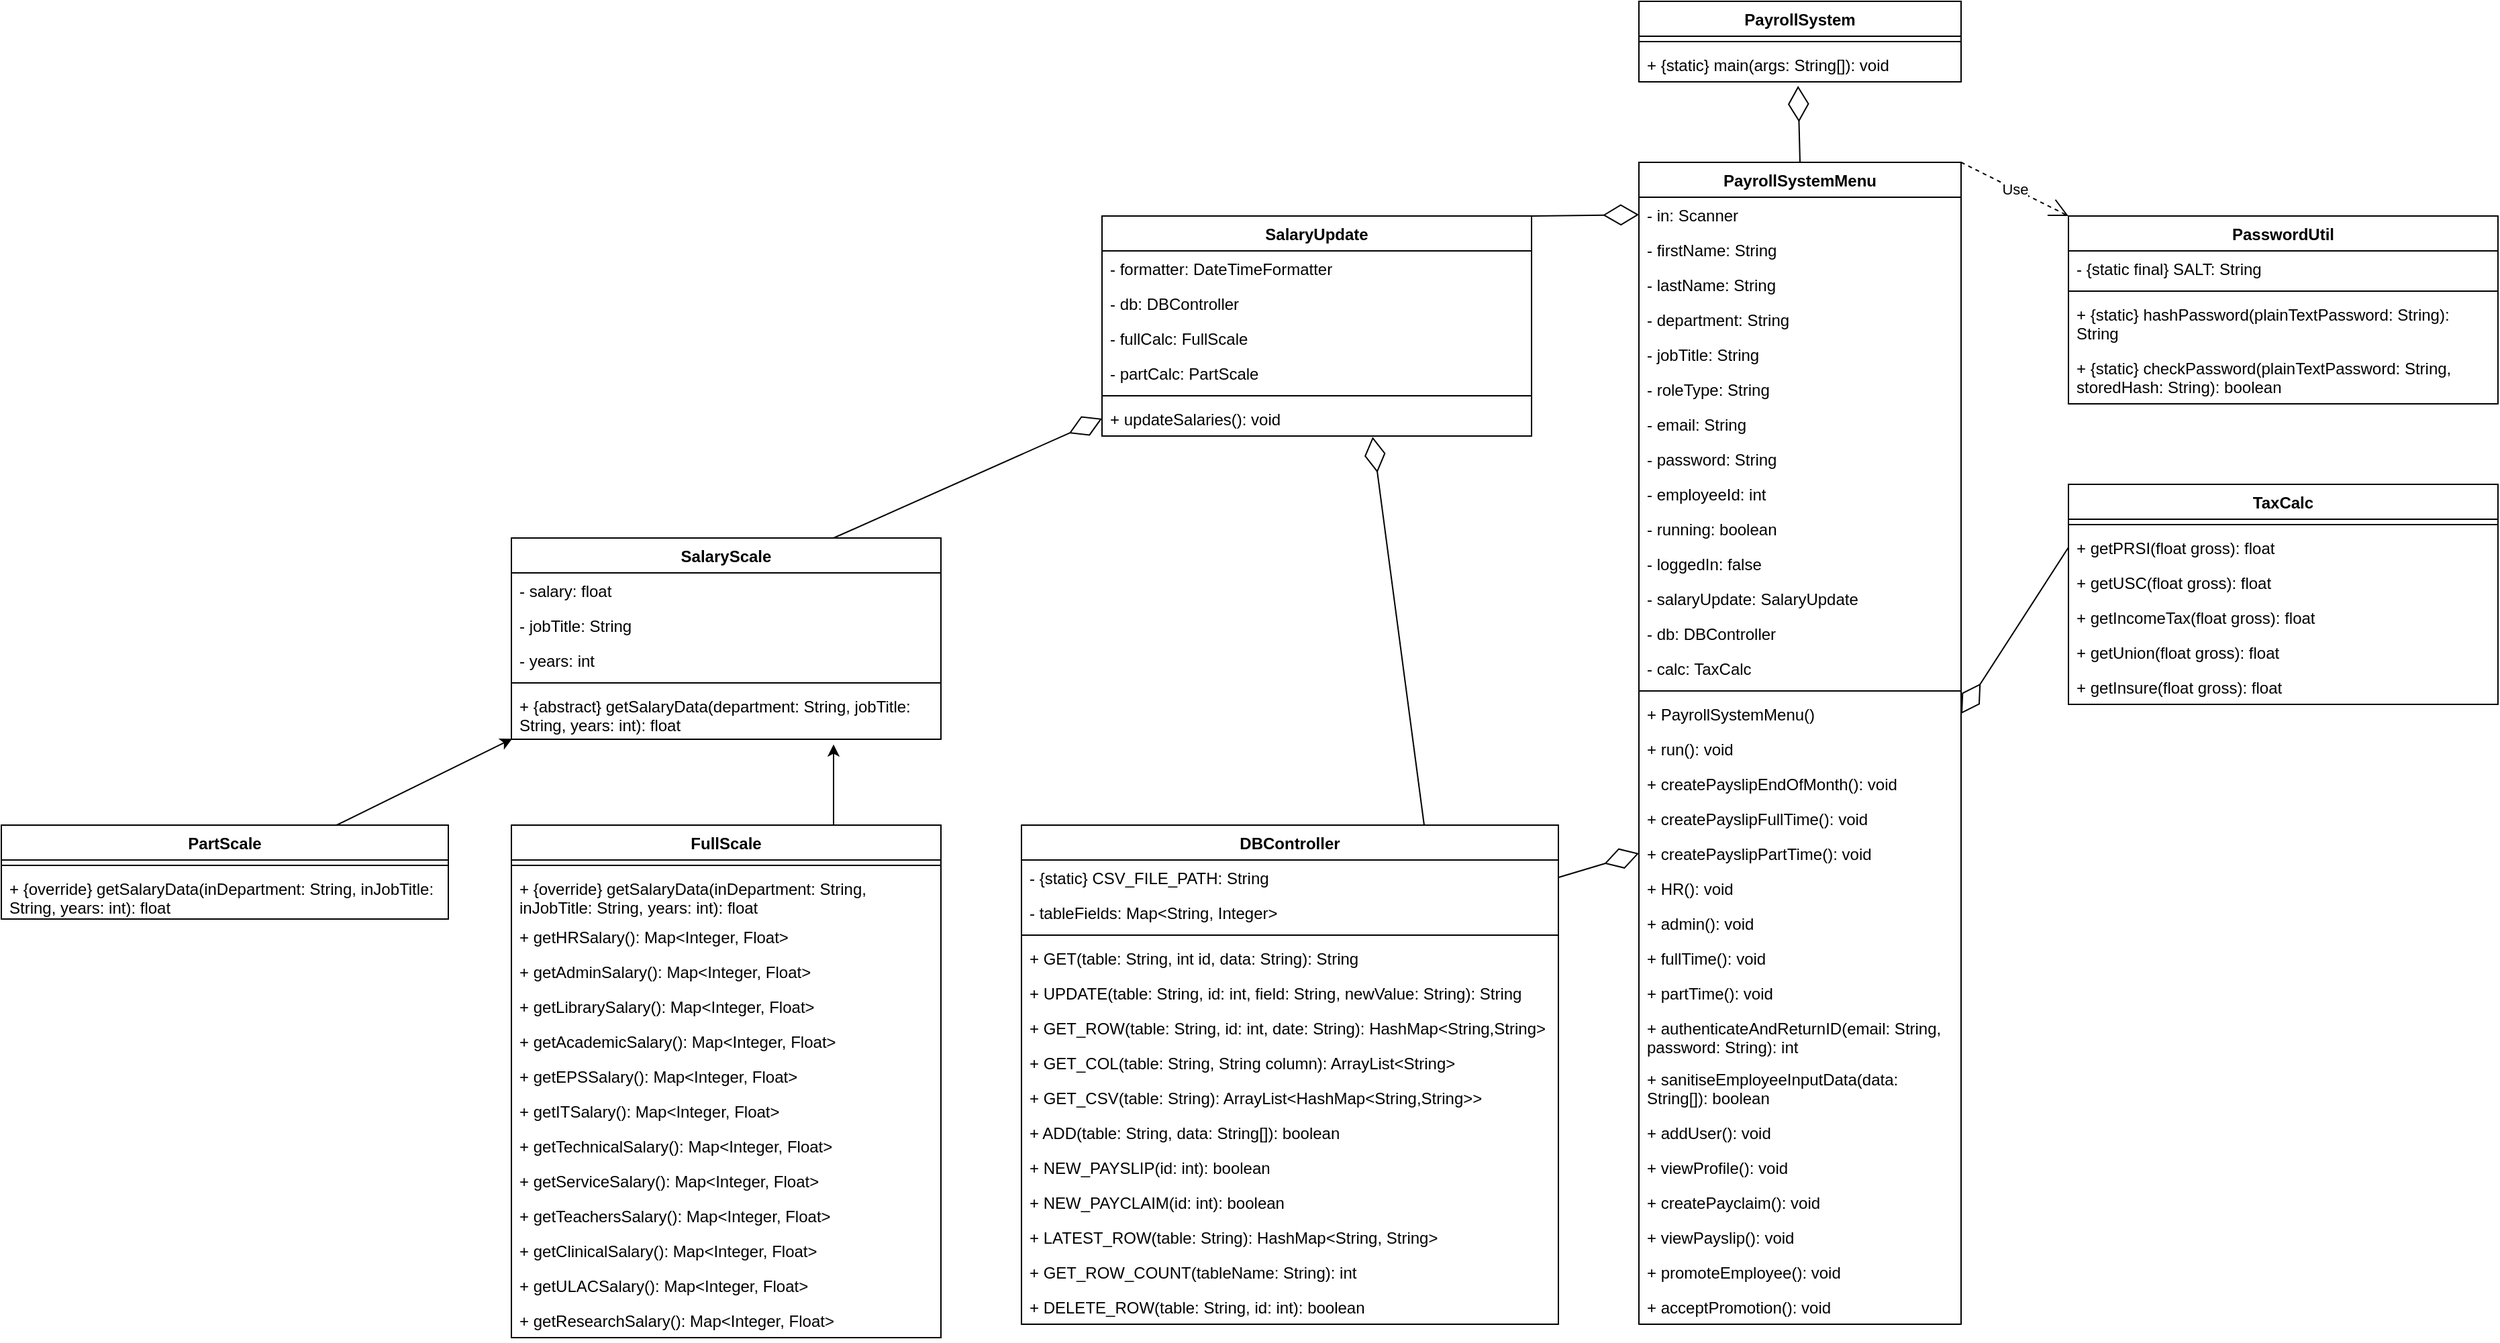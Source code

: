 <mxfile version="24.7.17">
  <diagram name="Page-1" id="b5b7bab2-c9e2-2cf4-8b2a-24fd1a2a6d21">
    <mxGraphModel dx="3596" dy="1406" grid="1" gridSize="10" guides="1" tooltips="1" connect="1" arrows="1" fold="1" page="1" pageScale="1" pageWidth="827" pageHeight="1169" background="none" math="0" shadow="0">
      <root>
        <mxCell id="0" />
        <mxCell id="1" parent="0" />
        <mxCell id="mPwAxX8d5oP5hzSvpfBp-22" value="PayrollSystem" style="swimlane;fontStyle=1;align=center;verticalAlign=top;childLayout=stackLayout;horizontal=1;startSize=26;horizontalStack=0;resizeParent=1;resizeParentMax=0;resizeLast=0;collapsible=1;marginBottom=0;whiteSpace=wrap;html=1;" parent="1" vertex="1">
          <mxGeometry x="320" width="240" height="60" as="geometry" />
        </mxCell>
        <mxCell id="mPwAxX8d5oP5hzSvpfBp-24" value="" style="line;strokeWidth=1;fillColor=none;align=left;verticalAlign=middle;spacingTop=-1;spacingLeft=3;spacingRight=3;rotatable=0;labelPosition=right;points=[];portConstraint=eastwest;strokeColor=inherit;" parent="mPwAxX8d5oP5hzSvpfBp-22" vertex="1">
          <mxGeometry y="26" width="240" height="8" as="geometry" />
        </mxCell>
        <mxCell id="mPwAxX8d5oP5hzSvpfBp-25" value="+ {static} main(args: String[]): void" style="text;strokeColor=none;fillColor=none;align=left;verticalAlign=top;spacingLeft=4;spacingRight=4;overflow=hidden;rotatable=0;points=[[0,0.5],[1,0.5]];portConstraint=eastwest;whiteSpace=wrap;html=1;" parent="mPwAxX8d5oP5hzSvpfBp-22" vertex="1">
          <mxGeometry y="34" width="240" height="26" as="geometry" />
        </mxCell>
        <mxCell id="mPwAxX8d5oP5hzSvpfBp-26" value="PayrollSystemMenu" style="swimlane;fontStyle=1;align=center;verticalAlign=top;childLayout=stackLayout;horizontal=1;startSize=26;horizontalStack=0;resizeParent=1;resizeParentMax=0;resizeLast=0;collapsible=1;marginBottom=0;whiteSpace=wrap;html=1;" parent="1" vertex="1">
          <mxGeometry x="320" y="120" width="240" height="866" as="geometry" />
        </mxCell>
        <mxCell id="mPwAxX8d5oP5hzSvpfBp-27" value="- in: Scanner" style="text;strokeColor=none;fillColor=none;align=left;verticalAlign=top;spacingLeft=4;spacingRight=4;overflow=hidden;rotatable=0;points=[[0,0.5],[1,0.5]];portConstraint=eastwest;whiteSpace=wrap;html=1;" parent="mPwAxX8d5oP5hzSvpfBp-26" vertex="1">
          <mxGeometry y="26" width="240" height="26" as="geometry" />
        </mxCell>
        <mxCell id="mPwAxX8d5oP5hzSvpfBp-32" value="- firstName: String" style="text;strokeColor=none;fillColor=none;align=left;verticalAlign=top;spacingLeft=4;spacingRight=4;overflow=hidden;rotatable=0;points=[[0,0.5],[1,0.5]];portConstraint=eastwest;whiteSpace=wrap;html=1;" parent="mPwAxX8d5oP5hzSvpfBp-26" vertex="1">
          <mxGeometry y="52" width="240" height="26" as="geometry" />
        </mxCell>
        <mxCell id="mPwAxX8d5oP5hzSvpfBp-33" value="- lastName: String" style="text;strokeColor=none;fillColor=none;align=left;verticalAlign=top;spacingLeft=4;spacingRight=4;overflow=hidden;rotatable=0;points=[[0,0.5],[1,0.5]];portConstraint=eastwest;whiteSpace=wrap;html=1;" parent="mPwAxX8d5oP5hzSvpfBp-26" vertex="1">
          <mxGeometry y="78" width="240" height="26" as="geometry" />
        </mxCell>
        <mxCell id="mPwAxX8d5oP5hzSvpfBp-34" value="- department: String" style="text;strokeColor=none;fillColor=none;align=left;verticalAlign=top;spacingLeft=4;spacingRight=4;overflow=hidden;rotatable=0;points=[[0,0.5],[1,0.5]];portConstraint=eastwest;whiteSpace=wrap;html=1;" parent="mPwAxX8d5oP5hzSvpfBp-26" vertex="1">
          <mxGeometry y="104" width="240" height="26" as="geometry" />
        </mxCell>
        <mxCell id="mPwAxX8d5oP5hzSvpfBp-36" value="- jobTitle: String" style="text;strokeColor=none;fillColor=none;align=left;verticalAlign=top;spacingLeft=4;spacingRight=4;overflow=hidden;rotatable=0;points=[[0,0.5],[1,0.5]];portConstraint=eastwest;whiteSpace=wrap;html=1;" parent="mPwAxX8d5oP5hzSvpfBp-26" vertex="1">
          <mxGeometry y="130" width="240" height="26" as="geometry" />
        </mxCell>
        <mxCell id="mPwAxX8d5oP5hzSvpfBp-37" value="- roleType: String" style="text;strokeColor=none;fillColor=none;align=left;verticalAlign=top;spacingLeft=4;spacingRight=4;overflow=hidden;rotatable=0;points=[[0,0.5],[1,0.5]];portConstraint=eastwest;whiteSpace=wrap;html=1;" parent="mPwAxX8d5oP5hzSvpfBp-26" vertex="1">
          <mxGeometry y="156" width="240" height="26" as="geometry" />
        </mxCell>
        <mxCell id="mPwAxX8d5oP5hzSvpfBp-39" value="- email: String" style="text;strokeColor=none;fillColor=none;align=left;verticalAlign=top;spacingLeft=4;spacingRight=4;overflow=hidden;rotatable=0;points=[[0,0.5],[1,0.5]];portConstraint=eastwest;whiteSpace=wrap;html=1;" parent="mPwAxX8d5oP5hzSvpfBp-26" vertex="1">
          <mxGeometry y="182" width="240" height="26" as="geometry" />
        </mxCell>
        <mxCell id="mPwAxX8d5oP5hzSvpfBp-41" value="- password: String" style="text;strokeColor=none;fillColor=none;align=left;verticalAlign=top;spacingLeft=4;spacingRight=4;overflow=hidden;rotatable=0;points=[[0,0.5],[1,0.5]];portConstraint=eastwest;whiteSpace=wrap;html=1;" parent="mPwAxX8d5oP5hzSvpfBp-26" vertex="1">
          <mxGeometry y="208" width="240" height="26" as="geometry" />
        </mxCell>
        <mxCell id="mPwAxX8d5oP5hzSvpfBp-42" value="- employeeId: int" style="text;strokeColor=none;fillColor=none;align=left;verticalAlign=top;spacingLeft=4;spacingRight=4;overflow=hidden;rotatable=0;points=[[0,0.5],[1,0.5]];portConstraint=eastwest;whiteSpace=wrap;html=1;" parent="mPwAxX8d5oP5hzSvpfBp-26" vertex="1">
          <mxGeometry y="234" width="240" height="26" as="geometry" />
        </mxCell>
        <mxCell id="mPwAxX8d5oP5hzSvpfBp-43" value="- running: boolean" style="text;strokeColor=none;fillColor=none;align=left;verticalAlign=top;spacingLeft=4;spacingRight=4;overflow=hidden;rotatable=0;points=[[0,0.5],[1,0.5]];portConstraint=eastwest;whiteSpace=wrap;html=1;" parent="mPwAxX8d5oP5hzSvpfBp-26" vertex="1">
          <mxGeometry y="260" width="240" height="26" as="geometry" />
        </mxCell>
        <mxCell id="mPwAxX8d5oP5hzSvpfBp-44" value="- loggedIn: false" style="text;strokeColor=none;fillColor=none;align=left;verticalAlign=top;spacingLeft=4;spacingRight=4;overflow=hidden;rotatable=0;points=[[0,0.5],[1,0.5]];portConstraint=eastwest;whiteSpace=wrap;html=1;" parent="mPwAxX8d5oP5hzSvpfBp-26" vertex="1">
          <mxGeometry y="286" width="240" height="26" as="geometry" />
        </mxCell>
        <mxCell id="mPwAxX8d5oP5hzSvpfBp-46" value="- salaryUpdate: SalaryUpdate" style="text;strokeColor=none;fillColor=none;align=left;verticalAlign=top;spacingLeft=4;spacingRight=4;overflow=hidden;rotatable=0;points=[[0,0.5],[1,0.5]];portConstraint=eastwest;whiteSpace=wrap;html=1;" parent="mPwAxX8d5oP5hzSvpfBp-26" vertex="1">
          <mxGeometry y="312" width="240" height="26" as="geometry" />
        </mxCell>
        <mxCell id="mPwAxX8d5oP5hzSvpfBp-47" value="- db: DBController" style="text;strokeColor=none;fillColor=none;align=left;verticalAlign=top;spacingLeft=4;spacingRight=4;overflow=hidden;rotatable=0;points=[[0,0.5],[1,0.5]];portConstraint=eastwest;whiteSpace=wrap;html=1;" parent="mPwAxX8d5oP5hzSvpfBp-26" vertex="1">
          <mxGeometry y="338" width="240" height="26" as="geometry" />
        </mxCell>
        <mxCell id="mPwAxX8d5oP5hzSvpfBp-48" value="- calc: TaxCalc" style="text;strokeColor=none;fillColor=none;align=left;verticalAlign=top;spacingLeft=4;spacingRight=4;overflow=hidden;rotatable=0;points=[[0,0.5],[1,0.5]];portConstraint=eastwest;whiteSpace=wrap;html=1;" parent="mPwAxX8d5oP5hzSvpfBp-26" vertex="1">
          <mxGeometry y="364" width="240" height="26" as="geometry" />
        </mxCell>
        <mxCell id="mPwAxX8d5oP5hzSvpfBp-28" value="" style="line;strokeWidth=1;fillColor=none;align=left;verticalAlign=middle;spacingTop=-1;spacingLeft=3;spacingRight=3;rotatable=0;labelPosition=right;points=[];portConstraint=eastwest;strokeColor=inherit;" parent="mPwAxX8d5oP5hzSvpfBp-26" vertex="1">
          <mxGeometry y="390" width="240" height="8" as="geometry" />
        </mxCell>
        <mxCell id="mPwAxX8d5oP5hzSvpfBp-29" value="+ PayrollSystemMenu()" style="text;strokeColor=none;fillColor=none;align=left;verticalAlign=top;spacingLeft=4;spacingRight=4;overflow=hidden;rotatable=0;points=[[0,0.5],[1,0.5]];portConstraint=eastwest;whiteSpace=wrap;html=1;" parent="mPwAxX8d5oP5hzSvpfBp-26" vertex="1">
          <mxGeometry y="398" width="240" height="26" as="geometry" />
        </mxCell>
        <mxCell id="mPwAxX8d5oP5hzSvpfBp-50" value="+ run(): void" style="text;strokeColor=none;fillColor=none;align=left;verticalAlign=top;spacingLeft=4;spacingRight=4;overflow=hidden;rotatable=0;points=[[0,0.5],[1,0.5]];portConstraint=eastwest;whiteSpace=wrap;html=1;" parent="mPwAxX8d5oP5hzSvpfBp-26" vertex="1">
          <mxGeometry y="424" width="240" height="26" as="geometry" />
        </mxCell>
        <mxCell id="mPwAxX8d5oP5hzSvpfBp-52" value="+ createPayslipEndOfMonth(): void" style="text;strokeColor=none;fillColor=none;align=left;verticalAlign=top;spacingLeft=4;spacingRight=4;overflow=hidden;rotatable=0;points=[[0,0.5],[1,0.5]];portConstraint=eastwest;whiteSpace=wrap;html=1;" parent="mPwAxX8d5oP5hzSvpfBp-26" vertex="1">
          <mxGeometry y="450" width="240" height="26" as="geometry" />
        </mxCell>
        <mxCell id="mPwAxX8d5oP5hzSvpfBp-53" value="+ createPayslipFullTime(): void" style="text;strokeColor=none;fillColor=none;align=left;verticalAlign=top;spacingLeft=4;spacingRight=4;overflow=hidden;rotatable=0;points=[[0,0.5],[1,0.5]];portConstraint=eastwest;whiteSpace=wrap;html=1;" parent="mPwAxX8d5oP5hzSvpfBp-26" vertex="1">
          <mxGeometry y="476" width="240" height="26" as="geometry" />
        </mxCell>
        <mxCell id="mPwAxX8d5oP5hzSvpfBp-54" value="+ createPayslipPartTime(): void" style="text;strokeColor=none;fillColor=none;align=left;verticalAlign=top;spacingLeft=4;spacingRight=4;overflow=hidden;rotatable=0;points=[[0,0.5],[1,0.5]];portConstraint=eastwest;whiteSpace=wrap;html=1;" parent="mPwAxX8d5oP5hzSvpfBp-26" vertex="1">
          <mxGeometry y="502" width="240" height="26" as="geometry" />
        </mxCell>
        <mxCell id="mPwAxX8d5oP5hzSvpfBp-55" value="+ HR(): void" style="text;strokeColor=none;fillColor=none;align=left;verticalAlign=top;spacingLeft=4;spacingRight=4;overflow=hidden;rotatable=0;points=[[0,0.5],[1,0.5]];portConstraint=eastwest;whiteSpace=wrap;html=1;" parent="mPwAxX8d5oP5hzSvpfBp-26" vertex="1">
          <mxGeometry y="528" width="240" height="26" as="geometry" />
        </mxCell>
        <mxCell id="mPwAxX8d5oP5hzSvpfBp-56" value="+ admin(): void" style="text;strokeColor=none;fillColor=none;align=left;verticalAlign=top;spacingLeft=4;spacingRight=4;overflow=hidden;rotatable=0;points=[[0,0.5],[1,0.5]];portConstraint=eastwest;whiteSpace=wrap;html=1;" parent="mPwAxX8d5oP5hzSvpfBp-26" vertex="1">
          <mxGeometry y="554" width="240" height="26" as="geometry" />
        </mxCell>
        <mxCell id="mPwAxX8d5oP5hzSvpfBp-58" value="+ fullTime(): void" style="text;strokeColor=none;fillColor=none;align=left;verticalAlign=top;spacingLeft=4;spacingRight=4;overflow=hidden;rotatable=0;points=[[0,0.5],[1,0.5]];portConstraint=eastwest;whiteSpace=wrap;html=1;" parent="mPwAxX8d5oP5hzSvpfBp-26" vertex="1">
          <mxGeometry y="580" width="240" height="26" as="geometry" />
        </mxCell>
        <mxCell id="mPwAxX8d5oP5hzSvpfBp-59" value="+ partTime(): void" style="text;strokeColor=none;fillColor=none;align=left;verticalAlign=top;spacingLeft=4;spacingRight=4;overflow=hidden;rotatable=0;points=[[0,0.5],[1,0.5]];portConstraint=eastwest;whiteSpace=wrap;html=1;" parent="mPwAxX8d5oP5hzSvpfBp-26" vertex="1">
          <mxGeometry y="606" width="240" height="26" as="geometry" />
        </mxCell>
        <mxCell id="mPwAxX8d5oP5hzSvpfBp-60" value="+ authenticateAndReturnID(email: String, password: String): int" style="text;strokeColor=none;fillColor=none;align=left;verticalAlign=top;spacingLeft=4;spacingRight=4;overflow=hidden;rotatable=0;points=[[0,0.5],[1,0.5]];portConstraint=eastwest;whiteSpace=wrap;html=1;" parent="mPwAxX8d5oP5hzSvpfBp-26" vertex="1">
          <mxGeometry y="632" width="240" height="38" as="geometry" />
        </mxCell>
        <mxCell id="mPwAxX8d5oP5hzSvpfBp-61" value="+ sanitiseEmployeeInputData(data: String[]): boolean" style="text;strokeColor=none;fillColor=none;align=left;verticalAlign=top;spacingLeft=4;spacingRight=4;overflow=hidden;rotatable=0;points=[[0,0.5],[1,0.5]];portConstraint=eastwest;whiteSpace=wrap;html=1;" parent="mPwAxX8d5oP5hzSvpfBp-26" vertex="1">
          <mxGeometry y="670" width="240" height="40" as="geometry" />
        </mxCell>
        <mxCell id="mPwAxX8d5oP5hzSvpfBp-62" value="+ addUser(): void" style="text;strokeColor=none;fillColor=none;align=left;verticalAlign=top;spacingLeft=4;spacingRight=4;overflow=hidden;rotatable=0;points=[[0,0.5],[1,0.5]];portConstraint=eastwest;whiteSpace=wrap;html=1;" parent="mPwAxX8d5oP5hzSvpfBp-26" vertex="1">
          <mxGeometry y="710" width="240" height="26" as="geometry" />
        </mxCell>
        <mxCell id="mPwAxX8d5oP5hzSvpfBp-63" value="+ viewProfile(): void" style="text;strokeColor=none;fillColor=none;align=left;verticalAlign=top;spacingLeft=4;spacingRight=4;overflow=hidden;rotatable=0;points=[[0,0.5],[1,0.5]];portConstraint=eastwest;whiteSpace=wrap;html=1;" parent="mPwAxX8d5oP5hzSvpfBp-26" vertex="1">
          <mxGeometry y="736" width="240" height="26" as="geometry" />
        </mxCell>
        <mxCell id="mPwAxX8d5oP5hzSvpfBp-64" value="+ createPayclaim(): void" style="text;strokeColor=none;fillColor=none;align=left;verticalAlign=top;spacingLeft=4;spacingRight=4;overflow=hidden;rotatable=0;points=[[0,0.5],[1,0.5]];portConstraint=eastwest;whiteSpace=wrap;html=1;" parent="mPwAxX8d5oP5hzSvpfBp-26" vertex="1">
          <mxGeometry y="762" width="240" height="26" as="geometry" />
        </mxCell>
        <mxCell id="mPwAxX8d5oP5hzSvpfBp-65" value="+ viewPayslip(): void" style="text;strokeColor=none;fillColor=none;align=left;verticalAlign=top;spacingLeft=4;spacingRight=4;overflow=hidden;rotatable=0;points=[[0,0.5],[1,0.5]];portConstraint=eastwest;whiteSpace=wrap;html=1;" parent="mPwAxX8d5oP5hzSvpfBp-26" vertex="1">
          <mxGeometry y="788" width="240" height="26" as="geometry" />
        </mxCell>
        <mxCell id="mPwAxX8d5oP5hzSvpfBp-66" value="+ promoteEmployee(): void" style="text;strokeColor=none;fillColor=none;align=left;verticalAlign=top;spacingLeft=4;spacingRight=4;overflow=hidden;rotatable=0;points=[[0,0.5],[1,0.5]];portConstraint=eastwest;whiteSpace=wrap;html=1;" parent="mPwAxX8d5oP5hzSvpfBp-26" vertex="1">
          <mxGeometry y="814" width="240" height="26" as="geometry" />
        </mxCell>
        <mxCell id="mPwAxX8d5oP5hzSvpfBp-67" value="+ acceptPromotion(): void" style="text;strokeColor=none;fillColor=none;align=left;verticalAlign=top;spacingLeft=4;spacingRight=4;overflow=hidden;rotatable=0;points=[[0,0.5],[1,0.5]];portConstraint=eastwest;whiteSpace=wrap;html=1;" parent="mPwAxX8d5oP5hzSvpfBp-26" vertex="1">
          <mxGeometry y="840" width="240" height="26" as="geometry" />
        </mxCell>
        <mxCell id="mPwAxX8d5oP5hzSvpfBp-68" value="DBController" style="swimlane;fontStyle=1;align=center;verticalAlign=top;childLayout=stackLayout;horizontal=1;startSize=26;horizontalStack=0;resizeParent=1;resizeParentMax=0;resizeLast=0;collapsible=1;marginBottom=0;whiteSpace=wrap;html=1;" parent="1" vertex="1">
          <mxGeometry x="-140" y="614" width="400" height="372" as="geometry" />
        </mxCell>
        <mxCell id="mPwAxX8d5oP5hzSvpfBp-69" value="- {static} CSV_FILE_PATH: String" style="text;strokeColor=none;fillColor=none;align=left;verticalAlign=top;spacingLeft=4;spacingRight=4;overflow=hidden;rotatable=0;points=[[0,0.5],[1,0.5]];portConstraint=eastwest;whiteSpace=wrap;html=1;" parent="mPwAxX8d5oP5hzSvpfBp-68" vertex="1">
          <mxGeometry y="26" width="400" height="26" as="geometry" />
        </mxCell>
        <mxCell id="mPwAxX8d5oP5hzSvpfBp-77" value="- tableFields: Map&amp;lt;String, Integer&amp;gt;" style="text;strokeColor=none;fillColor=none;align=left;verticalAlign=top;spacingLeft=4;spacingRight=4;overflow=hidden;rotatable=0;points=[[0,0.5],[1,0.5]];portConstraint=eastwest;whiteSpace=wrap;html=1;" parent="mPwAxX8d5oP5hzSvpfBp-68" vertex="1">
          <mxGeometry y="52" width="400" height="26" as="geometry" />
        </mxCell>
        <mxCell id="mPwAxX8d5oP5hzSvpfBp-70" value="" style="line;strokeWidth=1;fillColor=none;align=left;verticalAlign=middle;spacingTop=-1;spacingLeft=3;spacingRight=3;rotatable=0;labelPosition=right;points=[];portConstraint=eastwest;strokeColor=inherit;" parent="mPwAxX8d5oP5hzSvpfBp-68" vertex="1">
          <mxGeometry y="78" width="400" height="8" as="geometry" />
        </mxCell>
        <mxCell id="mPwAxX8d5oP5hzSvpfBp-71" value="+ GET(table: String, int id, data: String): String" style="text;strokeColor=none;fillColor=none;align=left;verticalAlign=top;spacingLeft=4;spacingRight=4;overflow=hidden;rotatable=0;points=[[0,0.5],[1,0.5]];portConstraint=eastwest;whiteSpace=wrap;html=1;" parent="mPwAxX8d5oP5hzSvpfBp-68" vertex="1">
          <mxGeometry y="86" width="400" height="26" as="geometry" />
        </mxCell>
        <mxCell id="mPwAxX8d5oP5hzSvpfBp-81" value="+ UPDATE(table: String, id: int, field: String, newValue: String): String" style="text;strokeColor=none;fillColor=none;align=left;verticalAlign=top;spacingLeft=4;spacingRight=4;overflow=hidden;rotatable=0;points=[[0,0.5],[1,0.5]];portConstraint=eastwest;whiteSpace=wrap;html=1;" parent="mPwAxX8d5oP5hzSvpfBp-68" vertex="1">
          <mxGeometry y="112" width="400" height="26" as="geometry" />
        </mxCell>
        <mxCell id="mPwAxX8d5oP5hzSvpfBp-78" value="+ GET_ROW(table: String, id: int, date: String): HashMap&amp;lt;String,String&amp;gt;" style="text;strokeColor=none;fillColor=none;align=left;verticalAlign=top;spacingLeft=4;spacingRight=4;overflow=hidden;rotatable=0;points=[[0,0.5],[1,0.5]];portConstraint=eastwest;whiteSpace=wrap;html=1;" parent="mPwAxX8d5oP5hzSvpfBp-68" vertex="1">
          <mxGeometry y="138" width="400" height="26" as="geometry" />
        </mxCell>
        <mxCell id="mPwAxX8d5oP5hzSvpfBp-87" value="+ GET_COL(table: String, String column): ArrayList&amp;lt;String&amp;gt;" style="text;strokeColor=none;fillColor=none;align=left;verticalAlign=top;spacingLeft=4;spacingRight=4;overflow=hidden;rotatable=0;points=[[0,0.5],[1,0.5]];portConstraint=eastwest;whiteSpace=wrap;html=1;" parent="mPwAxX8d5oP5hzSvpfBp-68" vertex="1">
          <mxGeometry y="164" width="400" height="26" as="geometry" />
        </mxCell>
        <mxCell id="mPwAxX8d5oP5hzSvpfBp-79" value="+ GET_CSV(table: String): ArrayList&amp;lt;HashMap&amp;lt;String,String&amp;gt;&amp;gt;" style="text;strokeColor=none;fillColor=none;align=left;verticalAlign=top;spacingLeft=4;spacingRight=4;overflow=hidden;rotatable=0;points=[[0,0.5],[1,0.5]];portConstraint=eastwest;whiteSpace=wrap;html=1;" parent="mPwAxX8d5oP5hzSvpfBp-68" vertex="1">
          <mxGeometry y="190" width="400" height="26" as="geometry" />
        </mxCell>
        <mxCell id="mPwAxX8d5oP5hzSvpfBp-80" value="+ ADD(table: String, data: String[]): boolean" style="text;strokeColor=none;fillColor=none;align=left;verticalAlign=top;spacingLeft=4;spacingRight=4;overflow=hidden;rotatable=0;points=[[0,0.5],[1,0.5]];portConstraint=eastwest;whiteSpace=wrap;html=1;" parent="mPwAxX8d5oP5hzSvpfBp-68" vertex="1">
          <mxGeometry y="216" width="400" height="26" as="geometry" />
        </mxCell>
        <mxCell id="mPwAxX8d5oP5hzSvpfBp-88" value="+ NEW_PAYSLIP(id: int): boolean" style="text;strokeColor=none;fillColor=none;align=left;verticalAlign=top;spacingLeft=4;spacingRight=4;overflow=hidden;rotatable=0;points=[[0,0.5],[1,0.5]];portConstraint=eastwest;whiteSpace=wrap;html=1;" parent="mPwAxX8d5oP5hzSvpfBp-68" vertex="1">
          <mxGeometry y="242" width="400" height="26" as="geometry" />
        </mxCell>
        <mxCell id="mPwAxX8d5oP5hzSvpfBp-89" value="+ NEW_PAYCLAIM(id: int): boolean" style="text;strokeColor=none;fillColor=none;align=left;verticalAlign=top;spacingLeft=4;spacingRight=4;overflow=hidden;rotatable=0;points=[[0,0.5],[1,0.5]];portConstraint=eastwest;whiteSpace=wrap;html=1;" parent="mPwAxX8d5oP5hzSvpfBp-68" vertex="1">
          <mxGeometry y="268" width="400" height="26" as="geometry" />
        </mxCell>
        <mxCell id="mPwAxX8d5oP5hzSvpfBp-83" value="+ LATEST_ROW(table: String): HashMap&amp;lt;String, String&amp;gt;" style="text;strokeColor=none;fillColor=none;align=left;verticalAlign=top;spacingLeft=4;spacingRight=4;overflow=hidden;rotatable=0;points=[[0,0.5],[1,0.5]];portConstraint=eastwest;whiteSpace=wrap;html=1;" parent="mPwAxX8d5oP5hzSvpfBp-68" vertex="1">
          <mxGeometry y="294" width="400" height="26" as="geometry" />
        </mxCell>
        <mxCell id="mPwAxX8d5oP5hzSvpfBp-90" value="+ GET_ROW_COUNT(tableName: String): int" style="text;strokeColor=none;fillColor=none;align=left;verticalAlign=top;spacingLeft=4;spacingRight=4;overflow=hidden;rotatable=0;points=[[0,0.5],[1,0.5]];portConstraint=eastwest;whiteSpace=wrap;html=1;" parent="mPwAxX8d5oP5hzSvpfBp-68" vertex="1">
          <mxGeometry y="320" width="400" height="26" as="geometry" />
        </mxCell>
        <mxCell id="mPwAxX8d5oP5hzSvpfBp-82" value="+ DELETE_ROW(table: String, id: int): boolean" style="text;strokeColor=none;fillColor=none;align=left;verticalAlign=top;spacingLeft=4;spacingRight=4;overflow=hidden;rotatable=0;points=[[0,0.5],[1,0.5]];portConstraint=eastwest;whiteSpace=wrap;html=1;" parent="mPwAxX8d5oP5hzSvpfBp-68" vertex="1">
          <mxGeometry y="346" width="400" height="26" as="geometry" />
        </mxCell>
        <mxCell id="mPwAxX8d5oP5hzSvpfBp-151" value="PasswordUtil" style="swimlane;fontStyle=1;align=center;verticalAlign=top;childLayout=stackLayout;horizontal=1;startSize=26;horizontalStack=0;resizeParent=1;resizeParentMax=0;resizeLast=0;collapsible=1;marginBottom=0;whiteSpace=wrap;html=1;" parent="1" vertex="1">
          <mxGeometry x="640" y="160" width="320" height="140" as="geometry" />
        </mxCell>
        <mxCell id="mPwAxX8d5oP5hzSvpfBp-152" value="- {static final} SALT: String" style="text;strokeColor=none;fillColor=none;align=left;verticalAlign=top;spacingLeft=4;spacingRight=4;overflow=hidden;rotatable=0;points=[[0,0.5],[1,0.5]];portConstraint=eastwest;whiteSpace=wrap;html=1;" parent="mPwAxX8d5oP5hzSvpfBp-151" vertex="1">
          <mxGeometry y="26" width="320" height="26" as="geometry" />
        </mxCell>
        <mxCell id="mPwAxX8d5oP5hzSvpfBp-153" value="" style="line;strokeWidth=1;fillColor=none;align=left;verticalAlign=middle;spacingTop=-1;spacingLeft=3;spacingRight=3;rotatable=0;labelPosition=right;points=[];portConstraint=eastwest;strokeColor=inherit;" parent="mPwAxX8d5oP5hzSvpfBp-151" vertex="1">
          <mxGeometry y="52" width="320" height="8" as="geometry" />
        </mxCell>
        <mxCell id="mPwAxX8d5oP5hzSvpfBp-154" value="+ {static} hashPassword(plainTextPassword: String): String" style="text;strokeColor=none;fillColor=none;align=left;verticalAlign=top;spacingLeft=4;spacingRight=4;overflow=hidden;rotatable=0;points=[[0,0.5],[1,0.5]];portConstraint=eastwest;whiteSpace=wrap;html=1;" parent="mPwAxX8d5oP5hzSvpfBp-151" vertex="1">
          <mxGeometry y="60" width="320" height="40" as="geometry" />
        </mxCell>
        <mxCell id="mPwAxX8d5oP5hzSvpfBp-155" value="+ {static} checkPassword(plainTextPassword: String, storedHash: String): boolean" style="text;strokeColor=none;fillColor=none;align=left;verticalAlign=top;spacingLeft=4;spacingRight=4;overflow=hidden;rotatable=0;points=[[0,0.5],[1,0.5]];portConstraint=eastwest;whiteSpace=wrap;html=1;" parent="mPwAxX8d5oP5hzSvpfBp-151" vertex="1">
          <mxGeometry y="100" width="320" height="40" as="geometry" />
        </mxCell>
        <mxCell id="mPwAxX8d5oP5hzSvpfBp-168" value="SalaryUpdate" style="swimlane;fontStyle=1;align=center;verticalAlign=top;childLayout=stackLayout;horizontal=1;startSize=26;horizontalStack=0;resizeParent=1;resizeParentMax=0;resizeLast=0;collapsible=1;marginBottom=0;whiteSpace=wrap;html=1;" parent="1" vertex="1">
          <mxGeometry x="-80" y="160" width="320" height="164" as="geometry" />
        </mxCell>
        <mxCell id="mPwAxX8d5oP5hzSvpfBp-169" value="- formatter: DateTimeFormatter" style="text;strokeColor=none;fillColor=none;align=left;verticalAlign=top;spacingLeft=4;spacingRight=4;overflow=hidden;rotatable=0;points=[[0,0.5],[1,0.5]];portConstraint=eastwest;whiteSpace=wrap;html=1;" parent="mPwAxX8d5oP5hzSvpfBp-168" vertex="1">
          <mxGeometry y="26" width="320" height="26" as="geometry" />
        </mxCell>
        <mxCell id="mPwAxX8d5oP5hzSvpfBp-172" value="- db: DBController" style="text;strokeColor=none;fillColor=none;align=left;verticalAlign=top;spacingLeft=4;spacingRight=4;overflow=hidden;rotatable=0;points=[[0,0.5],[1,0.5]];portConstraint=eastwest;whiteSpace=wrap;html=1;" parent="mPwAxX8d5oP5hzSvpfBp-168" vertex="1">
          <mxGeometry y="52" width="320" height="26" as="geometry" />
        </mxCell>
        <mxCell id="mPwAxX8d5oP5hzSvpfBp-173" value="- fullCalc: FullScale" style="text;strokeColor=none;fillColor=none;align=left;verticalAlign=top;spacingLeft=4;spacingRight=4;overflow=hidden;rotatable=0;points=[[0,0.5],[1,0.5]];portConstraint=eastwest;whiteSpace=wrap;html=1;" parent="mPwAxX8d5oP5hzSvpfBp-168" vertex="1">
          <mxGeometry y="78" width="320" height="26" as="geometry" />
        </mxCell>
        <mxCell id="mPwAxX8d5oP5hzSvpfBp-174" value="- partCalc: PartScale" style="text;strokeColor=none;fillColor=none;align=left;verticalAlign=top;spacingLeft=4;spacingRight=4;overflow=hidden;rotatable=0;points=[[0,0.5],[1,0.5]];portConstraint=eastwest;whiteSpace=wrap;html=1;" parent="mPwAxX8d5oP5hzSvpfBp-168" vertex="1">
          <mxGeometry y="104" width="320" height="26" as="geometry" />
        </mxCell>
        <mxCell id="mPwAxX8d5oP5hzSvpfBp-170" value="" style="line;strokeWidth=1;fillColor=none;align=left;verticalAlign=middle;spacingTop=-1;spacingLeft=3;spacingRight=3;rotatable=0;labelPosition=right;points=[];portConstraint=eastwest;strokeColor=inherit;" parent="mPwAxX8d5oP5hzSvpfBp-168" vertex="1">
          <mxGeometry y="130" width="320" height="8" as="geometry" />
        </mxCell>
        <mxCell id="mPwAxX8d5oP5hzSvpfBp-171" value="+ updateSalaries(): void" style="text;strokeColor=none;fillColor=none;align=left;verticalAlign=top;spacingLeft=4;spacingRight=4;overflow=hidden;rotatable=0;points=[[0,0.5],[1,0.5]];portConstraint=eastwest;whiteSpace=wrap;html=1;" parent="mPwAxX8d5oP5hzSvpfBp-168" vertex="1">
          <mxGeometry y="138" width="320" height="26" as="geometry" />
        </mxCell>
        <mxCell id="mPwAxX8d5oP5hzSvpfBp-187" value="TaxCalc" style="swimlane;fontStyle=1;align=center;verticalAlign=top;childLayout=stackLayout;horizontal=1;startSize=26;horizontalStack=0;resizeParent=1;resizeParentMax=0;resizeLast=0;collapsible=1;marginBottom=0;whiteSpace=wrap;html=1;" parent="1" vertex="1">
          <mxGeometry x="640" y="360" width="320" height="164" as="geometry" />
        </mxCell>
        <mxCell id="mPwAxX8d5oP5hzSvpfBp-189" value="" style="line;strokeWidth=1;fillColor=none;align=left;verticalAlign=middle;spacingTop=-1;spacingLeft=3;spacingRight=3;rotatable=0;labelPosition=right;points=[];portConstraint=eastwest;strokeColor=inherit;" parent="mPwAxX8d5oP5hzSvpfBp-187" vertex="1">
          <mxGeometry y="26" width="320" height="8" as="geometry" />
        </mxCell>
        <mxCell id="mPwAxX8d5oP5hzSvpfBp-190" value="+ getPRSI(float gross): float" style="text;strokeColor=none;fillColor=none;align=left;verticalAlign=top;spacingLeft=4;spacingRight=4;overflow=hidden;rotatable=0;points=[[0,0.5],[1,0.5]];portConstraint=eastwest;whiteSpace=wrap;html=1;" parent="mPwAxX8d5oP5hzSvpfBp-187" vertex="1">
          <mxGeometry y="34" width="320" height="26" as="geometry" />
        </mxCell>
        <mxCell id="mPwAxX8d5oP5hzSvpfBp-191" value="+ getUSC(float gross): float" style="text;strokeColor=none;fillColor=none;align=left;verticalAlign=top;spacingLeft=4;spacingRight=4;overflow=hidden;rotatable=0;points=[[0,0.5],[1,0.5]];portConstraint=eastwest;whiteSpace=wrap;html=1;" parent="mPwAxX8d5oP5hzSvpfBp-187" vertex="1">
          <mxGeometry y="60" width="320" height="26" as="geometry" />
        </mxCell>
        <mxCell id="mPwAxX8d5oP5hzSvpfBp-192" value="+ getIncomeTax(float gross): float" style="text;strokeColor=none;fillColor=none;align=left;verticalAlign=top;spacingLeft=4;spacingRight=4;overflow=hidden;rotatable=0;points=[[0,0.5],[1,0.5]];portConstraint=eastwest;whiteSpace=wrap;html=1;" parent="mPwAxX8d5oP5hzSvpfBp-187" vertex="1">
          <mxGeometry y="86" width="320" height="26" as="geometry" />
        </mxCell>
        <mxCell id="mPwAxX8d5oP5hzSvpfBp-193" value="+ getUnion(float gross): float" style="text;strokeColor=none;fillColor=none;align=left;verticalAlign=top;spacingLeft=4;spacingRight=4;overflow=hidden;rotatable=0;points=[[0,0.5],[1,0.5]];portConstraint=eastwest;whiteSpace=wrap;html=1;" parent="mPwAxX8d5oP5hzSvpfBp-187" vertex="1">
          <mxGeometry y="112" width="320" height="26" as="geometry" />
        </mxCell>
        <mxCell id="mPwAxX8d5oP5hzSvpfBp-194" value="+ getInsure(float gross): float" style="text;strokeColor=none;fillColor=none;align=left;verticalAlign=top;spacingLeft=4;spacingRight=4;overflow=hidden;rotatable=0;points=[[0,0.5],[1,0.5]];portConstraint=eastwest;whiteSpace=wrap;html=1;" parent="mPwAxX8d5oP5hzSvpfBp-187" vertex="1">
          <mxGeometry y="138" width="320" height="26" as="geometry" />
        </mxCell>
        <mxCell id="mPwAxX8d5oP5hzSvpfBp-247" value="FullScale" style="swimlane;fontStyle=1;align=center;verticalAlign=top;childLayout=stackLayout;horizontal=1;startSize=26;horizontalStack=0;resizeParent=1;resizeParentMax=0;resizeLast=0;collapsible=1;marginBottom=0;whiteSpace=wrap;html=1;" parent="1" vertex="1">
          <mxGeometry x="-520" y="614" width="320" height="382" as="geometry" />
        </mxCell>
        <mxCell id="mPwAxX8d5oP5hzSvpfBp-248" value="" style="line;strokeWidth=1;fillColor=none;align=left;verticalAlign=middle;spacingTop=-1;spacingLeft=3;spacingRight=3;rotatable=0;labelPosition=right;points=[];portConstraint=eastwest;strokeColor=inherit;" parent="mPwAxX8d5oP5hzSvpfBp-247" vertex="1">
          <mxGeometry y="26" width="320" height="8" as="geometry" />
        </mxCell>
        <mxCell id="mPwAxX8d5oP5hzSvpfBp-249" value="+ {override} getSalaryData(inDepartment: String, inJobTitle: String, years: int): float" style="text;strokeColor=none;fillColor=none;align=left;verticalAlign=top;spacingLeft=4;spacingRight=4;overflow=hidden;rotatable=0;points=[[0,0.5],[1,0.5]];portConstraint=eastwest;whiteSpace=wrap;html=1;" parent="mPwAxX8d5oP5hzSvpfBp-247" vertex="1">
          <mxGeometry y="34" width="320" height="36" as="geometry" />
        </mxCell>
        <mxCell id="mPwAxX8d5oP5hzSvpfBp-250" value="+ getHRSalary(): Map&amp;lt;Integer, Float&amp;gt;" style="text;strokeColor=none;fillColor=none;align=left;verticalAlign=top;spacingLeft=4;spacingRight=4;overflow=hidden;rotatable=0;points=[[0,0.5],[1,0.5]];portConstraint=eastwest;whiteSpace=wrap;html=1;" parent="mPwAxX8d5oP5hzSvpfBp-247" vertex="1">
          <mxGeometry y="70" width="320" height="26" as="geometry" />
        </mxCell>
        <mxCell id="mPwAxX8d5oP5hzSvpfBp-251" value="+ getAdminSalary(): Map&amp;lt;Integer, Float&amp;gt;" style="text;strokeColor=none;fillColor=none;align=left;verticalAlign=top;spacingLeft=4;spacingRight=4;overflow=hidden;rotatable=0;points=[[0,0.5],[1,0.5]];portConstraint=eastwest;whiteSpace=wrap;html=1;" parent="mPwAxX8d5oP5hzSvpfBp-247" vertex="1">
          <mxGeometry y="96" width="320" height="26" as="geometry" />
        </mxCell>
        <mxCell id="mPwAxX8d5oP5hzSvpfBp-252" value="+ getLibrarySalary(): Map&amp;lt;Integer, Float&amp;gt;" style="text;strokeColor=none;fillColor=none;align=left;verticalAlign=top;spacingLeft=4;spacingRight=4;overflow=hidden;rotatable=0;points=[[0,0.5],[1,0.5]];portConstraint=eastwest;whiteSpace=wrap;html=1;" parent="mPwAxX8d5oP5hzSvpfBp-247" vertex="1">
          <mxGeometry y="122" width="320" height="26" as="geometry" />
        </mxCell>
        <mxCell id="mPwAxX8d5oP5hzSvpfBp-253" value="+ getAcademicSalary(): Map&amp;lt;Integer, Float&amp;gt;" style="text;strokeColor=none;fillColor=none;align=left;verticalAlign=top;spacingLeft=4;spacingRight=4;overflow=hidden;rotatable=0;points=[[0,0.5],[1,0.5]];portConstraint=eastwest;whiteSpace=wrap;html=1;" parent="mPwAxX8d5oP5hzSvpfBp-247" vertex="1">
          <mxGeometry y="148" width="320" height="26" as="geometry" />
        </mxCell>
        <mxCell id="mPwAxX8d5oP5hzSvpfBp-254" value="+ getEPSSalary(): Map&amp;lt;Integer, Float&amp;gt;" style="text;strokeColor=none;fillColor=none;align=left;verticalAlign=top;spacingLeft=4;spacingRight=4;overflow=hidden;rotatable=0;points=[[0,0.5],[1,0.5]];portConstraint=eastwest;whiteSpace=wrap;html=1;" parent="mPwAxX8d5oP5hzSvpfBp-247" vertex="1">
          <mxGeometry y="174" width="320" height="26" as="geometry" />
        </mxCell>
        <mxCell id="mPwAxX8d5oP5hzSvpfBp-255" value="+ getITSalary(): Map&amp;lt;Integer, Float&amp;gt;" style="text;strokeColor=none;fillColor=none;align=left;verticalAlign=top;spacingLeft=4;spacingRight=4;overflow=hidden;rotatable=0;points=[[0,0.5],[1,0.5]];portConstraint=eastwest;whiteSpace=wrap;html=1;" parent="mPwAxX8d5oP5hzSvpfBp-247" vertex="1">
          <mxGeometry y="200" width="320" height="26" as="geometry" />
        </mxCell>
        <mxCell id="mPwAxX8d5oP5hzSvpfBp-256" value="+ getTechnicalSalary(): Map&amp;lt;Integer, Float&amp;gt;" style="text;strokeColor=none;fillColor=none;align=left;verticalAlign=top;spacingLeft=4;spacingRight=4;overflow=hidden;rotatable=0;points=[[0,0.5],[1,0.5]];portConstraint=eastwest;whiteSpace=wrap;html=1;" parent="mPwAxX8d5oP5hzSvpfBp-247" vertex="1">
          <mxGeometry y="226" width="320" height="26" as="geometry" />
        </mxCell>
        <mxCell id="mPwAxX8d5oP5hzSvpfBp-257" value="+ getServiceSalary(): Map&amp;lt;Integer, Float&amp;gt;" style="text;strokeColor=none;fillColor=none;align=left;verticalAlign=top;spacingLeft=4;spacingRight=4;overflow=hidden;rotatable=0;points=[[0,0.5],[1,0.5]];portConstraint=eastwest;whiteSpace=wrap;html=1;" parent="mPwAxX8d5oP5hzSvpfBp-247" vertex="1">
          <mxGeometry y="252" width="320" height="26" as="geometry" />
        </mxCell>
        <mxCell id="mPwAxX8d5oP5hzSvpfBp-258" value="+ getTeachersSalary(): Map&amp;lt;Integer, Float&amp;gt;" style="text;strokeColor=none;fillColor=none;align=left;verticalAlign=top;spacingLeft=4;spacingRight=4;overflow=hidden;rotatable=0;points=[[0,0.5],[1,0.5]];portConstraint=eastwest;whiteSpace=wrap;html=1;" parent="mPwAxX8d5oP5hzSvpfBp-247" vertex="1">
          <mxGeometry y="278" width="320" height="26" as="geometry" />
        </mxCell>
        <mxCell id="mPwAxX8d5oP5hzSvpfBp-259" value="+ getClinicalSalary(): Map&amp;lt;Integer, Float&amp;gt;" style="text;strokeColor=none;fillColor=none;align=left;verticalAlign=top;spacingLeft=4;spacingRight=4;overflow=hidden;rotatable=0;points=[[0,0.5],[1,0.5]];portConstraint=eastwest;whiteSpace=wrap;html=1;" parent="mPwAxX8d5oP5hzSvpfBp-247" vertex="1">
          <mxGeometry y="304" width="320" height="26" as="geometry" />
        </mxCell>
        <mxCell id="mPwAxX8d5oP5hzSvpfBp-260" value="+ getULACSalary(): Map&amp;lt;Integer, Float&amp;gt;" style="text;strokeColor=none;fillColor=none;align=left;verticalAlign=top;spacingLeft=4;spacingRight=4;overflow=hidden;rotatable=0;points=[[0,0.5],[1,0.5]];portConstraint=eastwest;whiteSpace=wrap;html=1;" parent="mPwAxX8d5oP5hzSvpfBp-247" vertex="1">
          <mxGeometry y="330" width="320" height="26" as="geometry" />
        </mxCell>
        <mxCell id="mPwAxX8d5oP5hzSvpfBp-261" value="+ getResearchSalary(): Map&amp;lt;Integer, Float&amp;gt;" style="text;strokeColor=none;fillColor=none;align=left;verticalAlign=top;spacingLeft=4;spacingRight=4;overflow=hidden;rotatable=0;points=[[0,0.5],[1,0.5]];portConstraint=eastwest;whiteSpace=wrap;html=1;" parent="mPwAxX8d5oP5hzSvpfBp-247" vertex="1">
          <mxGeometry y="356" width="320" height="26" as="geometry" />
        </mxCell>
        <mxCell id="mPwAxX8d5oP5hzSvpfBp-262" value="PartScale" style="swimlane;fontStyle=1;align=center;verticalAlign=top;childLayout=stackLayout;horizontal=1;startSize=26;horizontalStack=0;resizeParent=1;resizeParentMax=0;resizeLast=0;collapsible=1;marginBottom=0;whiteSpace=wrap;html=1;" parent="1" vertex="1">
          <mxGeometry x="-900" y="614" width="333" height="70" as="geometry" />
        </mxCell>
        <mxCell id="mPwAxX8d5oP5hzSvpfBp-263" value="" style="line;strokeWidth=1;fillColor=none;align=left;verticalAlign=middle;spacingTop=-1;spacingLeft=3;spacingRight=3;rotatable=0;labelPosition=right;points=[];portConstraint=eastwest;strokeColor=inherit;" parent="mPwAxX8d5oP5hzSvpfBp-262" vertex="1">
          <mxGeometry y="26" width="333" height="8" as="geometry" />
        </mxCell>
        <mxCell id="mPwAxX8d5oP5hzSvpfBp-264" value="+ {override} getSalaryData(inDepartment: String, inJobTitle: String, years: int): float" style="text;strokeColor=none;fillColor=none;align=left;verticalAlign=top;spacingLeft=4;spacingRight=4;overflow=hidden;rotatable=0;points=[[0,0.5],[1,0.5]];portConstraint=eastwest;whiteSpace=wrap;html=1;" parent="mPwAxX8d5oP5hzSvpfBp-262" vertex="1">
          <mxGeometry y="34" width="333" height="36" as="geometry" />
        </mxCell>
        <mxCell id="mPwAxX8d5oP5hzSvpfBp-265" value="SalaryScale" style="swimlane;fontStyle=1;align=center;verticalAlign=top;childLayout=stackLayout;horizontal=1;startSize=26;horizontalStack=0;resizeParent=1;resizeParentMax=0;resizeLast=0;collapsible=1;marginBottom=0;whiteSpace=wrap;html=1;" parent="1" vertex="1">
          <mxGeometry x="-520" y="400" width="320" height="150" as="geometry" />
        </mxCell>
        <mxCell id="mPwAxX8d5oP5hzSvpfBp-266" value="- salary: float" style="text;strokeColor=none;fillColor=none;align=left;verticalAlign=top;spacingLeft=4;spacingRight=4;overflow=hidden;rotatable=0;points=[[0,0.5],[1,0.5]];portConstraint=eastwest;whiteSpace=wrap;html=1;" parent="mPwAxX8d5oP5hzSvpfBp-265" vertex="1">
          <mxGeometry y="26" width="320" height="26" as="geometry" />
        </mxCell>
        <mxCell id="mPwAxX8d5oP5hzSvpfBp-267" value="- jobTitle: String" style="text;strokeColor=none;fillColor=none;align=left;verticalAlign=top;spacingLeft=4;spacingRight=4;overflow=hidden;rotatable=0;points=[[0,0.5],[1,0.5]];portConstraint=eastwest;whiteSpace=wrap;html=1;" parent="mPwAxX8d5oP5hzSvpfBp-265" vertex="1">
          <mxGeometry y="52" width="320" height="26" as="geometry" />
        </mxCell>
        <mxCell id="mPwAxX8d5oP5hzSvpfBp-268" value="- years: int" style="text;strokeColor=none;fillColor=none;align=left;verticalAlign=top;spacingLeft=4;spacingRight=4;overflow=hidden;rotatable=0;points=[[0,0.5],[1,0.5]];portConstraint=eastwest;whiteSpace=wrap;html=1;" parent="mPwAxX8d5oP5hzSvpfBp-265" vertex="1">
          <mxGeometry y="78" width="320" height="26" as="geometry" />
        </mxCell>
        <mxCell id="mPwAxX8d5oP5hzSvpfBp-269" value="" style="line;strokeWidth=1;fillColor=none;align=left;verticalAlign=middle;spacingTop=-1;spacingLeft=3;spacingRight=3;rotatable=0;labelPosition=right;points=[];portConstraint=eastwest;strokeColor=inherit;" parent="mPwAxX8d5oP5hzSvpfBp-265" vertex="1">
          <mxGeometry y="104" width="320" height="8" as="geometry" />
        </mxCell>
        <mxCell id="mPwAxX8d5oP5hzSvpfBp-270" value="+ {abstract} getSalaryData(department: String, jobTitle: String, years: int): float" style="text;strokeColor=none;fillColor=none;align=left;verticalAlign=top;spacingLeft=4;spacingRight=4;overflow=hidden;rotatable=0;points=[[0,0.5],[1,0.5]];portConstraint=eastwest;whiteSpace=wrap;html=1;" parent="mPwAxX8d5oP5hzSvpfBp-265" vertex="1">
          <mxGeometry y="112" width="320" height="38" as="geometry" />
        </mxCell>
        <mxCell id="iqIMqnP30Dea9MRBRQnn-1" value="" style="endArrow=diamondThin;endFill=0;endSize=24;html=1;rounded=0;entryX=0;entryY=0.5;entryDx=0;entryDy=0;exitX=1;exitY=0;exitDx=0;exitDy=0;" edge="1" parent="1" source="mPwAxX8d5oP5hzSvpfBp-168" target="mPwAxX8d5oP5hzSvpfBp-27">
          <mxGeometry width="160" relative="1" as="geometry">
            <mxPoint x="130" y="60" as="sourcePoint" />
            <mxPoint x="130" y="160" as="targetPoint" />
          </mxGeometry>
        </mxCell>
        <mxCell id="iqIMqnP30Dea9MRBRQnn-2" value="" style="endArrow=diamondThin;endFill=0;endSize=24;html=1;rounded=0;entryX=0.494;entryY=1.117;entryDx=0;entryDy=0;entryPerimeter=0;exitX=0.5;exitY=0;exitDx=0;exitDy=0;" edge="1" parent="1" source="mPwAxX8d5oP5hzSvpfBp-26" target="mPwAxX8d5oP5hzSvpfBp-25">
          <mxGeometry width="160" relative="1" as="geometry">
            <mxPoint x="140" y="70" as="sourcePoint" />
            <mxPoint x="140" y="170" as="targetPoint" />
          </mxGeometry>
        </mxCell>
        <mxCell id="iqIMqnP30Dea9MRBRQnn-3" value="Use" style="endArrow=open;endSize=12;dashed=1;html=1;rounded=0;entryX=0;entryY=0;entryDx=0;entryDy=0;exitX=1;exitY=0;exitDx=0;exitDy=0;" edge="1" parent="1" source="mPwAxX8d5oP5hzSvpfBp-26" target="mPwAxX8d5oP5hzSvpfBp-151">
          <mxGeometry width="160" relative="1" as="geometry">
            <mxPoint x="380" y="550" as="sourcePoint" />
            <mxPoint x="540" y="550" as="targetPoint" />
          </mxGeometry>
        </mxCell>
        <mxCell id="iqIMqnP30Dea9MRBRQnn-4" value="" style="endArrow=diamondThin;endFill=0;endSize=24;html=1;rounded=0;exitX=0;exitY=0.5;exitDx=0;exitDy=0;entryX=1;entryY=0.5;entryDx=0;entryDy=0;" edge="1" parent="1" source="mPwAxX8d5oP5hzSvpfBp-190" target="mPwAxX8d5oP5hzSvpfBp-29">
          <mxGeometry width="160" relative="1" as="geometry">
            <mxPoint x="140" y="70" as="sourcePoint" />
            <mxPoint x="140" y="170" as="targetPoint" />
          </mxGeometry>
        </mxCell>
        <mxCell id="iqIMqnP30Dea9MRBRQnn-5" value="" style="endArrow=diamondThin;endFill=0;endSize=24;html=1;rounded=0;entryX=0.63;entryY=1.023;entryDx=0;entryDy=0;exitX=0.75;exitY=0;exitDx=0;exitDy=0;entryPerimeter=0;" edge="1" parent="1" source="mPwAxX8d5oP5hzSvpfBp-68" target="mPwAxX8d5oP5hzSvpfBp-171">
          <mxGeometry width="160" relative="1" as="geometry">
            <mxPoint x="140" y="70" as="sourcePoint" />
            <mxPoint x="140" y="170" as="targetPoint" />
          </mxGeometry>
        </mxCell>
        <mxCell id="iqIMqnP30Dea9MRBRQnn-6" value="" style="endArrow=diamondThin;endFill=0;endSize=24;html=1;rounded=0;entryX=0;entryY=0.5;entryDx=0;entryDy=0;exitX=0.75;exitY=0;exitDx=0;exitDy=0;" edge="1" parent="1" source="mPwAxX8d5oP5hzSvpfBp-265" target="mPwAxX8d5oP5hzSvpfBp-171">
          <mxGeometry width="160" relative="1" as="geometry">
            <mxPoint x="150" y="80" as="sourcePoint" />
            <mxPoint x="150" y="180" as="targetPoint" />
          </mxGeometry>
        </mxCell>
        <mxCell id="iqIMqnP30Dea9MRBRQnn-7" value="" style="endArrow=diamondThin;endFill=0;endSize=24;html=1;rounded=0;entryX=0;entryY=0.5;entryDx=0;entryDy=0;exitX=1;exitY=0.5;exitDx=0;exitDy=0;" edge="1" parent="1" source="mPwAxX8d5oP5hzSvpfBp-69" target="mPwAxX8d5oP5hzSvpfBp-54">
          <mxGeometry width="160" relative="1" as="geometry">
            <mxPoint x="160" y="90" as="sourcePoint" />
            <mxPoint x="160" y="190" as="targetPoint" />
          </mxGeometry>
        </mxCell>
        <mxCell id="iqIMqnP30Dea9MRBRQnn-8" value="" style="endArrow=classic;html=1;rounded=0;entryX=0.75;entryY=1.101;entryDx=0;entryDy=0;entryPerimeter=0;exitX=0.75;exitY=0;exitDx=0;exitDy=0;" edge="1" parent="1" source="mPwAxX8d5oP5hzSvpfBp-247" target="mPwAxX8d5oP5hzSvpfBp-270">
          <mxGeometry width="50" height="50" relative="1" as="geometry">
            <mxPoint x="-160" y="550" as="sourcePoint" />
            <mxPoint x="-110" y="500" as="targetPoint" />
          </mxGeometry>
        </mxCell>
        <mxCell id="iqIMqnP30Dea9MRBRQnn-9" value="" style="endArrow=classic;html=1;rounded=0;entryX=0.002;entryY=0.99;entryDx=0;entryDy=0;entryPerimeter=0;exitX=0.75;exitY=0;exitDx=0;exitDy=0;" edge="1" parent="1" source="mPwAxX8d5oP5hzSvpfBp-262" target="mPwAxX8d5oP5hzSvpfBp-270">
          <mxGeometry width="50" height="50" relative="1" as="geometry">
            <mxPoint x="-160" y="550" as="sourcePoint" />
            <mxPoint x="-110" y="500" as="targetPoint" />
          </mxGeometry>
        </mxCell>
      </root>
    </mxGraphModel>
  </diagram>
</mxfile>

